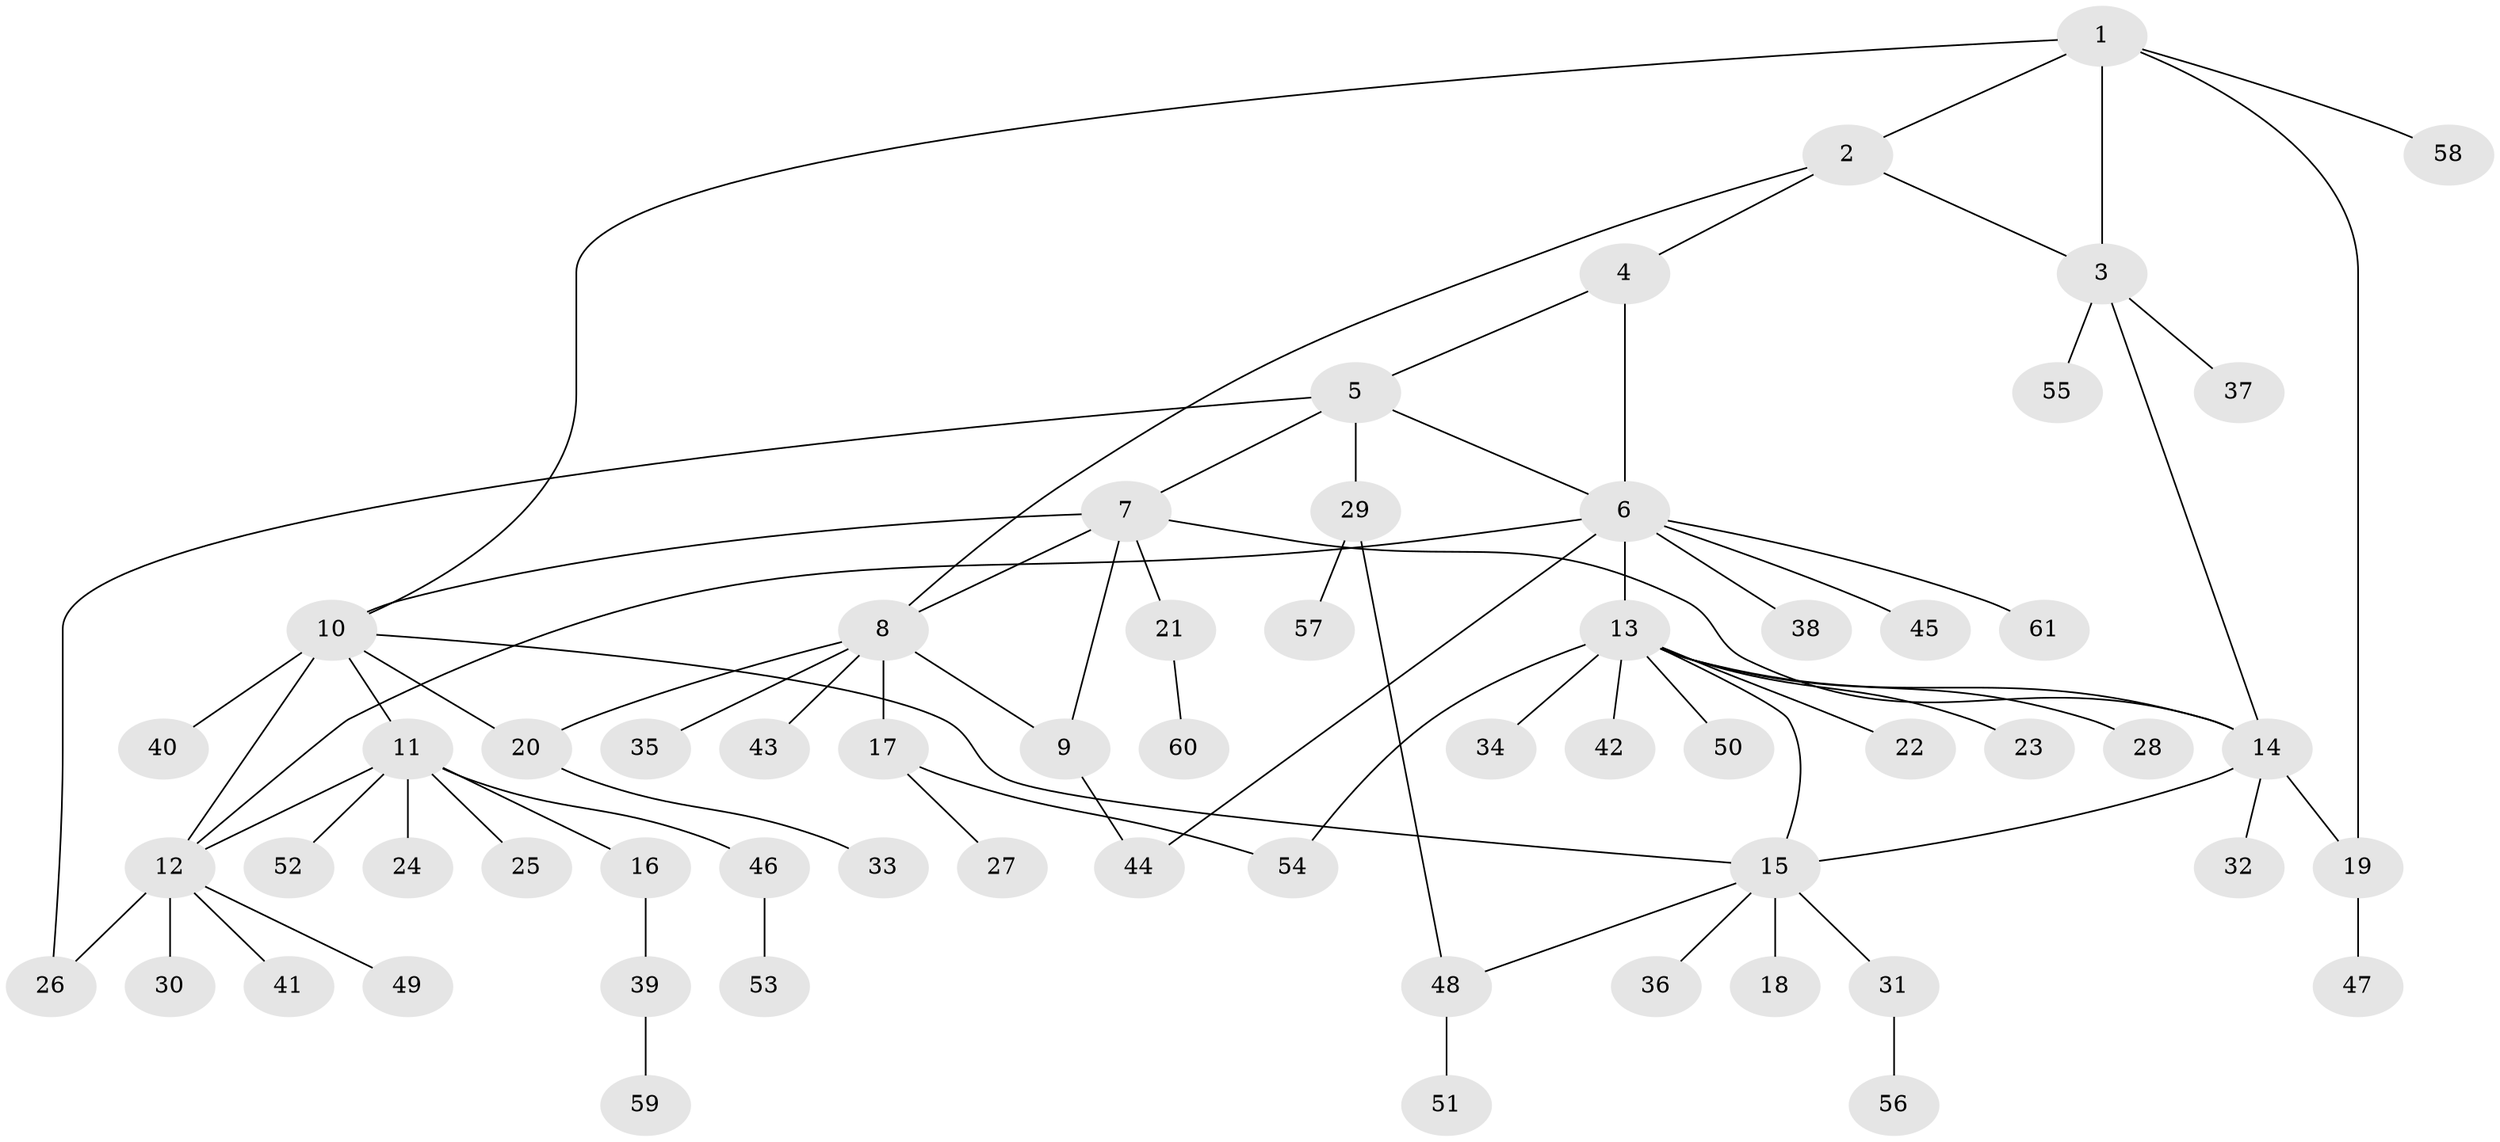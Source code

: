 // Generated by graph-tools (version 1.1) at 2025/15/03/09/25 04:15:52]
// undirected, 61 vertices, 77 edges
graph export_dot {
graph [start="1"]
  node [color=gray90,style=filled];
  1;
  2;
  3;
  4;
  5;
  6;
  7;
  8;
  9;
  10;
  11;
  12;
  13;
  14;
  15;
  16;
  17;
  18;
  19;
  20;
  21;
  22;
  23;
  24;
  25;
  26;
  27;
  28;
  29;
  30;
  31;
  32;
  33;
  34;
  35;
  36;
  37;
  38;
  39;
  40;
  41;
  42;
  43;
  44;
  45;
  46;
  47;
  48;
  49;
  50;
  51;
  52;
  53;
  54;
  55;
  56;
  57;
  58;
  59;
  60;
  61;
  1 -- 2;
  1 -- 3;
  1 -- 10;
  1 -- 19;
  1 -- 58;
  2 -- 3;
  2 -- 4;
  2 -- 8;
  3 -- 14;
  3 -- 37;
  3 -- 55;
  4 -- 5;
  4 -- 6;
  5 -- 6;
  5 -- 7;
  5 -- 26;
  5 -- 29;
  6 -- 12;
  6 -- 13;
  6 -- 38;
  6 -- 44;
  6 -- 45;
  6 -- 61;
  7 -- 8;
  7 -- 9;
  7 -- 10;
  7 -- 14;
  7 -- 21;
  8 -- 9;
  8 -- 17;
  8 -- 20;
  8 -- 35;
  8 -- 43;
  9 -- 44;
  10 -- 11;
  10 -- 12;
  10 -- 15;
  10 -- 20;
  10 -- 40;
  11 -- 12;
  11 -- 16;
  11 -- 24;
  11 -- 25;
  11 -- 46;
  11 -- 52;
  12 -- 26;
  12 -- 30;
  12 -- 41;
  12 -- 49;
  13 -- 14;
  13 -- 15;
  13 -- 22;
  13 -- 23;
  13 -- 28;
  13 -- 34;
  13 -- 42;
  13 -- 50;
  13 -- 54;
  14 -- 15;
  14 -- 19;
  14 -- 32;
  15 -- 18;
  15 -- 31;
  15 -- 36;
  15 -- 48;
  16 -- 39;
  17 -- 27;
  17 -- 54;
  19 -- 47;
  20 -- 33;
  21 -- 60;
  29 -- 48;
  29 -- 57;
  31 -- 56;
  39 -- 59;
  46 -- 53;
  48 -- 51;
}
